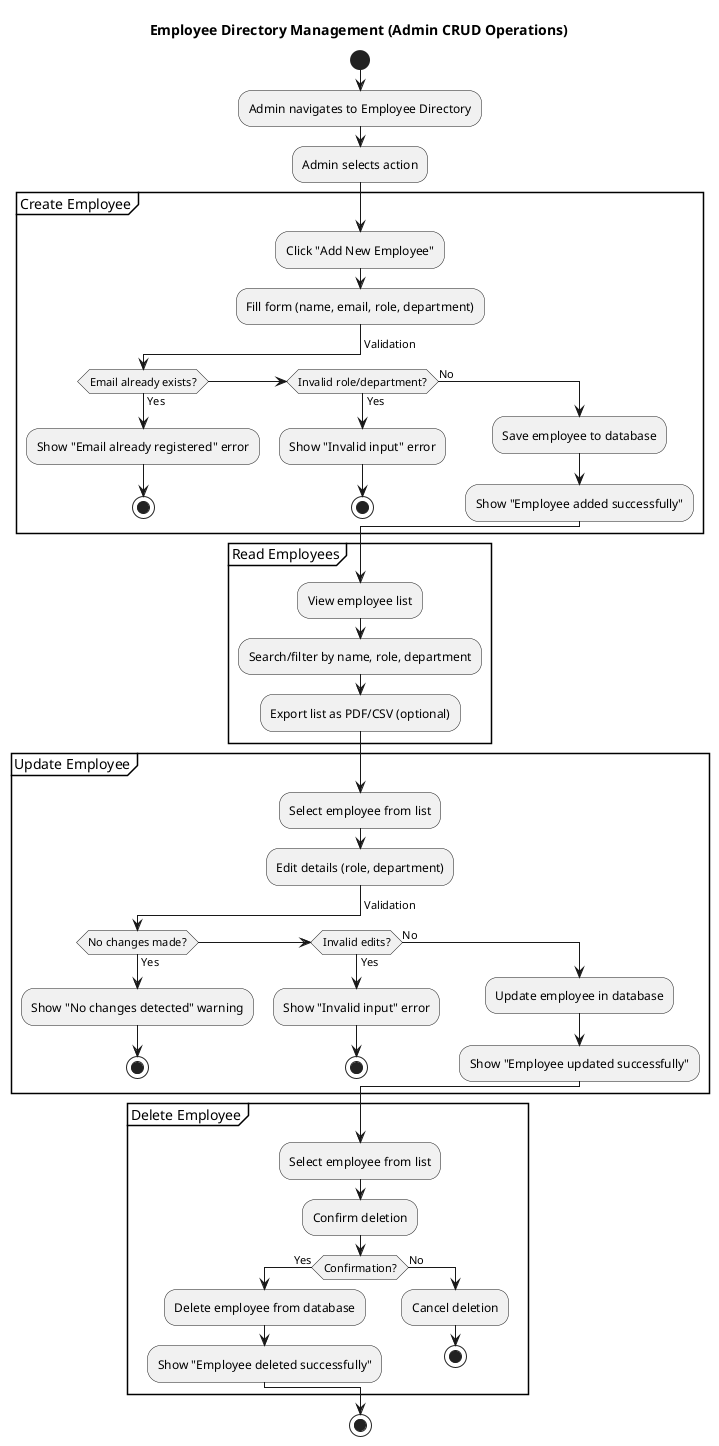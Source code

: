 @startuml
title Employee Directory Management (Admin CRUD Operations)

start
:Admin navigates to Employee Directory;
:Admin selects action;

partition "Create Employee" {
  :Click "Add New Employee";
  :Fill form (name, email, role, department);
  -> Validation;
  if (Email already exists?) then (Yes)
    :Show "Email already registered" error;
    stop
  else if (Invalid role/department?) then (Yes)
    :Show "Invalid input" error;
    stop
  else (No)
    :Save employee to database;
    :Show "Employee added successfully";
  endif
}

partition "Read Employees" {
  :View employee list;
  :Search/filter by name, role, department;
  :Export list as PDF/CSV (optional);
}

partition "Update Employee" {
  :Select employee from list;
  :Edit details (role, department);
  -> Validation;
  if (No changes made?) then (Yes)
    :Show "No changes detected" warning;
    stop
  else if (Invalid edits?) then (Yes)
    :Show "Invalid input" error;
    stop
  else (No)
    :Update employee in database;
    :Show "Employee updated successfully";
  endif
}

partition "Delete Employee" {
  :Select employee from list;
  :Confirm deletion;
  if (Confirmation?) then (Yes)
    :Delete employee from database;
    :Show "Employee deleted successfully";
  else (No)
    :Cancel deletion;
    stop
  endif
}

stop
@enduml